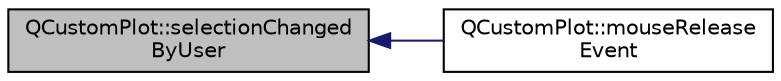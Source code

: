 digraph "QCustomPlot::selectionChangedByUser"
{
  edge [fontname="Helvetica",fontsize="10",labelfontname="Helvetica",labelfontsize="10"];
  node [fontname="Helvetica",fontsize="10",shape=record];
  rankdir="LR";
  Node875 [label="QCustomPlot::selectionChanged\lByUser",height=0.2,width=0.4,color="black", fillcolor="grey75", style="filled", fontcolor="black"];
  Node875 -> Node876 [dir="back",color="midnightblue",fontsize="10",style="solid",fontname="Helvetica"];
  Node876 [label="QCustomPlot::mouseRelease\lEvent",height=0.2,width=0.4,color="black", fillcolor="white", style="filled",URL="$class_q_custom_plot.html#a724e97d2e8c03e68adac5f4b6164a1b3"];
}
